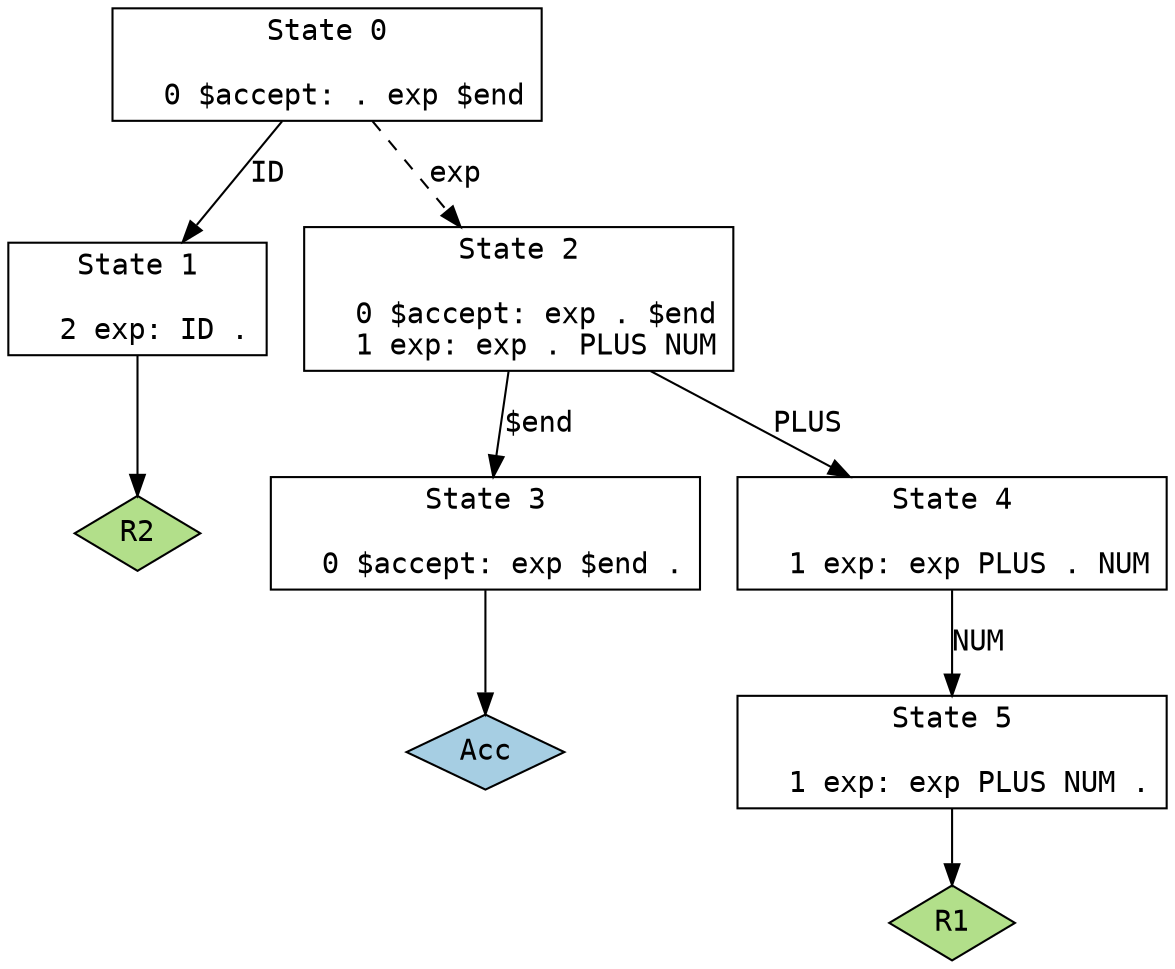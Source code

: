 // Generated by GNU Bison 3.0.
// Report bugs to <bug-bison@gnu.org>.
// Home page: <http://www.gnu.org/software/bison/>.

digraph "parser.y"
{
  node [fontname = courier, shape = box, colorscheme = paired6]
  edge [fontname = courier]

  0 [label="State 0\n\l  0 $accept: . exp $end\l"]
  0 -> 1 [style=solid label="ID"]
  0 -> 2 [style=dashed label="exp"]
  1 [label="State 1\n\l  2 exp: ID .\l"]
  1 -> "1R2" [style=solid]
 "1R2" [label="R2", fillcolor=3, shape=diamond, style=filled]
  2 [label="State 2\n\l  0 $accept: exp . $end\l  1 exp: exp . PLUS NUM\l"]
  2 -> 3 [style=solid label="$end"]
  2 -> 4 [style=solid label="PLUS"]
  3 [label="State 3\n\l  0 $accept: exp $end .\l"]
  3 -> "3R0" [style=solid]
 "3R0" [label="Acc", fillcolor=1, shape=diamond, style=filled]
  4 [label="State 4\n\l  1 exp: exp PLUS . NUM\l"]
  4 -> 5 [style=solid label="NUM"]
  5 [label="State 5\n\l  1 exp: exp PLUS NUM .\l"]
  5 -> "5R1" [style=solid]
 "5R1" [label="R1", fillcolor=3, shape=diamond, style=filled]
}
